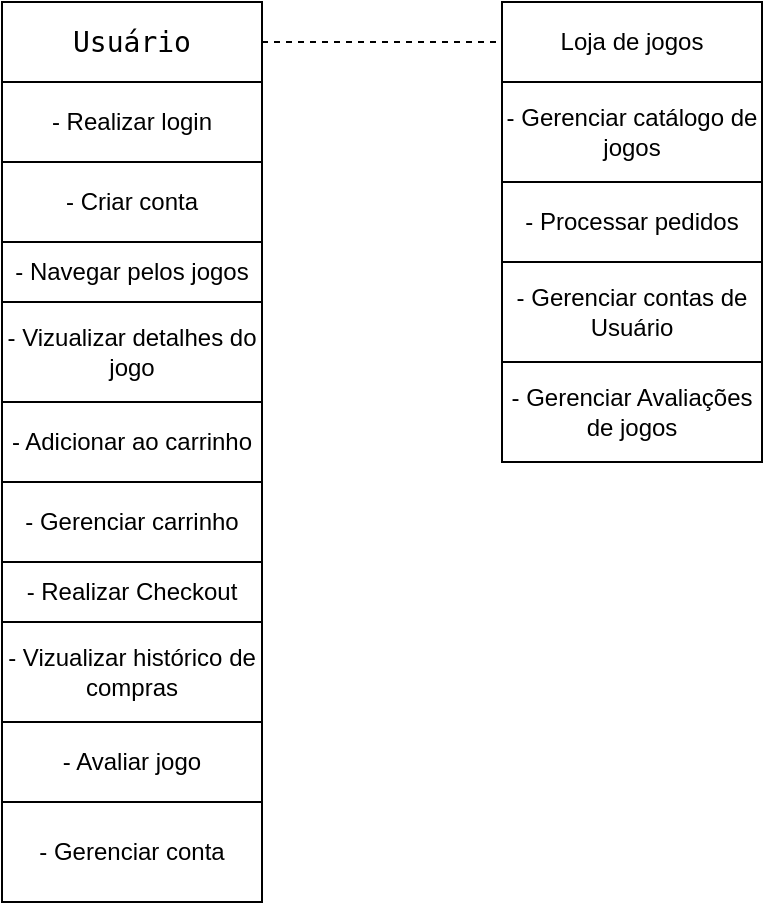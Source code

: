 <mxfile version="24.3.1" type="google">
  <diagram name="Página-1" id="PU3CRSp4kbeeaN97kLAe">
    <mxGraphModel dx="1035" dy="511" grid="1" gridSize="10" guides="1" tooltips="1" connect="1" arrows="1" fold="1" page="1" pageScale="1" pageWidth="827" pageHeight="1169" math="0" shadow="0">
      <root>
        <mxCell id="0" />
        <mxCell id="1" parent="0" />
        <mxCell id="y5rR24dTaTbagkjCswYX-1" value="&lt;span style=&quot;font-family: &amp;quot;Söhne Mono&amp;quot;, Monaco, &amp;quot;Andale Mono&amp;quot;, &amp;quot;Ubuntu Mono&amp;quot;, monospace; font-size: 14px; text-align: left; white-space: pre; background-color: rgb(255, 255, 255);&quot;&gt;Usuário&lt;/span&gt;" style="rounded=0;whiteSpace=wrap;html=1;" vertex="1" parent="1">
          <mxGeometry x="130" y="60" width="130" height="40" as="geometry" />
        </mxCell>
        <mxCell id="y5rR24dTaTbagkjCswYX-6" style="edgeStyle=orthogonalEdgeStyle;rounded=0;orthogonalLoop=1;jettySize=auto;html=1;exitX=0.5;exitY=1;exitDx=0;exitDy=0;" edge="1" parent="1" source="y5rR24dTaTbagkjCswYX-2">
          <mxGeometry relative="1" as="geometry">
            <mxPoint x="195" y="300" as="targetPoint" />
            <Array as="points">
              <mxPoint x="195" y="330" />
              <mxPoint x="195" y="330" />
            </Array>
          </mxGeometry>
        </mxCell>
        <mxCell id="y5rR24dTaTbagkjCswYX-2" value="" style="rounded=0;whiteSpace=wrap;html=1;" vertex="1" parent="1">
          <mxGeometry x="130" y="100" width="130" height="410" as="geometry" />
        </mxCell>
        <mxCell id="y5rR24dTaTbagkjCswYX-3" value="- Realizar login" style="rounded=0;whiteSpace=wrap;html=1;" vertex="1" parent="1">
          <mxGeometry x="130" y="100" width="130" height="40" as="geometry" />
        </mxCell>
        <mxCell id="y5rR24dTaTbagkjCswYX-4" value="- Criar conta" style="rounded=0;whiteSpace=wrap;html=1;" vertex="1" parent="1">
          <mxGeometry x="130" y="140" width="130" height="40" as="geometry" />
        </mxCell>
        <mxCell id="y5rR24dTaTbagkjCswYX-5" value="- Navegar pelos jogos" style="rounded=0;whiteSpace=wrap;html=1;" vertex="1" parent="1">
          <mxGeometry x="130" y="180" width="130" height="30" as="geometry" />
        </mxCell>
        <mxCell id="y5rR24dTaTbagkjCswYX-7" value="- Vizualizar detalhes do jogo" style="rounded=0;whiteSpace=wrap;html=1;" vertex="1" parent="1">
          <mxGeometry x="130" y="210" width="130" height="50" as="geometry" />
        </mxCell>
        <mxCell id="y5rR24dTaTbagkjCswYX-8" value="- Adicionar ao carrinho" style="rounded=0;whiteSpace=wrap;html=1;" vertex="1" parent="1">
          <mxGeometry x="130" y="260" width="130" height="40" as="geometry" />
        </mxCell>
        <mxCell id="y5rR24dTaTbagkjCswYX-9" value="- Gerenciar carrinho" style="rounded=0;whiteSpace=wrap;html=1;" vertex="1" parent="1">
          <mxGeometry x="130" y="300" width="130" height="40" as="geometry" />
        </mxCell>
        <mxCell id="y5rR24dTaTbagkjCswYX-10" value="- Realizar Checkout" style="rounded=0;whiteSpace=wrap;html=1;" vertex="1" parent="1">
          <mxGeometry x="130" y="340" width="130" height="30" as="geometry" />
        </mxCell>
        <mxCell id="y5rR24dTaTbagkjCswYX-11" value="- Vizualizar histórico de compras" style="rounded=0;whiteSpace=wrap;html=1;" vertex="1" parent="1">
          <mxGeometry x="130" y="370" width="130" height="50" as="geometry" />
        </mxCell>
        <mxCell id="y5rR24dTaTbagkjCswYX-12" value="- Avaliar jogo" style="rounded=0;whiteSpace=wrap;html=1;" vertex="1" parent="1">
          <mxGeometry x="130" y="420" width="130" height="40" as="geometry" />
        </mxCell>
        <mxCell id="y5rR24dTaTbagkjCswYX-13" value="- Gerenciar conta" style="rounded=0;whiteSpace=wrap;html=1;" vertex="1" parent="1">
          <mxGeometry x="130" y="460" width="130" height="50" as="geometry" />
        </mxCell>
        <mxCell id="y5rR24dTaTbagkjCswYX-14" value="Loja de jogos" style="rounded=0;whiteSpace=wrap;html=1;" vertex="1" parent="1">
          <mxGeometry x="380" y="60" width="130" height="40" as="geometry" />
        </mxCell>
        <mxCell id="y5rR24dTaTbagkjCswYX-15" value="" style="endArrow=none;dashed=1;html=1;rounded=0;exitX=1;exitY=0.5;exitDx=0;exitDy=0;entryX=0;entryY=0.5;entryDx=0;entryDy=0;" edge="1" parent="1" source="y5rR24dTaTbagkjCswYX-1" target="y5rR24dTaTbagkjCswYX-14">
          <mxGeometry width="50" height="50" relative="1" as="geometry">
            <mxPoint x="390" y="150" as="sourcePoint" />
            <mxPoint x="390" y="90" as="targetPoint" />
          </mxGeometry>
        </mxCell>
        <mxCell id="y5rR24dTaTbagkjCswYX-17" value="" style="rounded=0;whiteSpace=wrap;html=1;" vertex="1" parent="1">
          <mxGeometry x="380" y="100" width="130" height="190" as="geometry" />
        </mxCell>
        <mxCell id="y5rR24dTaTbagkjCswYX-18" value="- Gerenciar catálogo de jogos" style="rounded=0;whiteSpace=wrap;html=1;" vertex="1" parent="1">
          <mxGeometry x="380" y="100" width="130" height="50" as="geometry" />
        </mxCell>
        <mxCell id="y5rR24dTaTbagkjCswYX-19" value="- Processar pedidos" style="rounded=0;whiteSpace=wrap;html=1;" vertex="1" parent="1">
          <mxGeometry x="380" y="150" width="130" height="40" as="geometry" />
        </mxCell>
        <mxCell id="y5rR24dTaTbagkjCswYX-20" value="- Gerenciar contas de Usuário" style="rounded=0;whiteSpace=wrap;html=1;" vertex="1" parent="1">
          <mxGeometry x="380" y="190" width="130" height="50" as="geometry" />
        </mxCell>
        <mxCell id="y5rR24dTaTbagkjCswYX-21" value="- Gerenciar Avaliações de jogos" style="rounded=0;whiteSpace=wrap;html=1;" vertex="1" parent="1">
          <mxGeometry x="380" y="240" width="130" height="50" as="geometry" />
        </mxCell>
      </root>
    </mxGraphModel>
  </diagram>
</mxfile>

